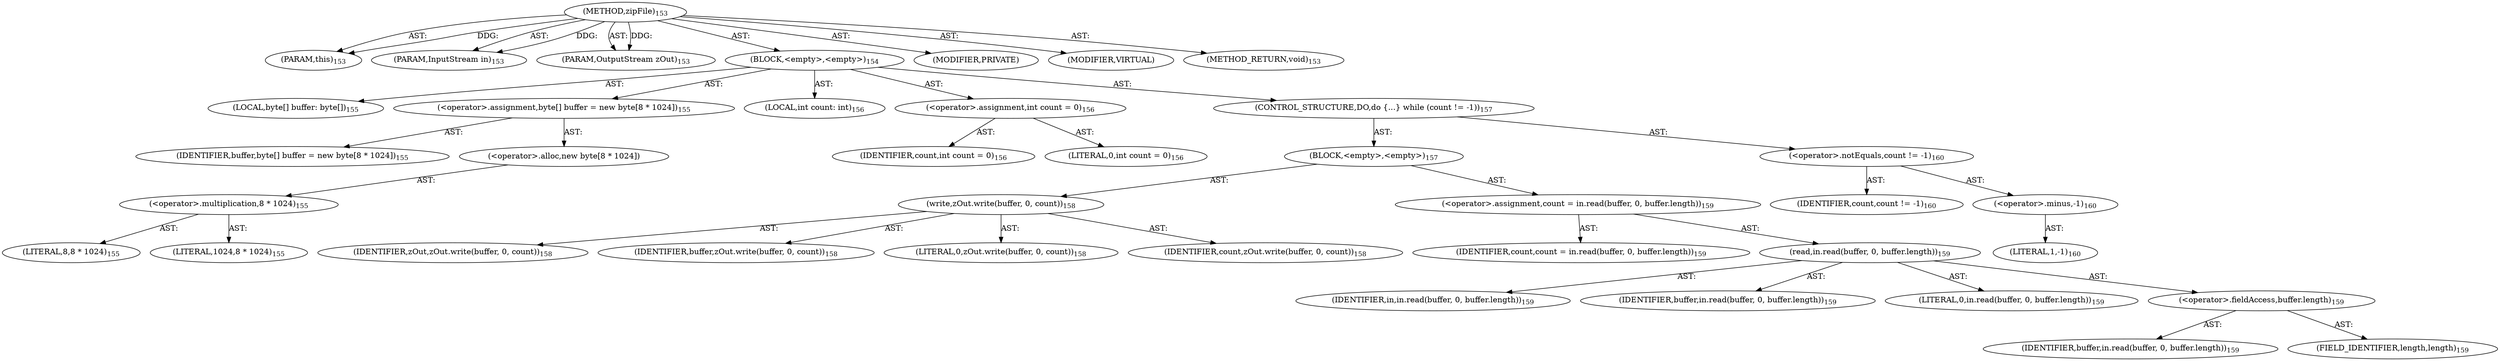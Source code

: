 digraph "zipFile" {  
"111669149701" [label = <(METHOD,zipFile)<SUB>153</SUB>> ]
"115964117001" [label = <(PARAM,this)<SUB>153</SUB>> ]
"115964117002" [label = <(PARAM,InputStream in)<SUB>153</SUB>> ]
"115964117003" [label = <(PARAM,OutputStream zOut)<SUB>153</SUB>> ]
"25769803793" [label = <(BLOCK,&lt;empty&gt;,&lt;empty&gt;)<SUB>154</SUB>> ]
"94489280516" [label = <(LOCAL,byte[] buffer: byte[])<SUB>155</SUB>> ]
"30064771131" [label = <(&lt;operator&gt;.assignment,byte[] buffer = new byte[8 * 1024])<SUB>155</SUB>> ]
"68719476774" [label = <(IDENTIFIER,buffer,byte[] buffer = new byte[8 * 1024])<SUB>155</SUB>> ]
"30064771132" [label = <(&lt;operator&gt;.alloc,new byte[8 * 1024])> ]
"30064771133" [label = <(&lt;operator&gt;.multiplication,8 * 1024)<SUB>155</SUB>> ]
"90194313229" [label = <(LITERAL,8,8 * 1024)<SUB>155</SUB>> ]
"90194313230" [label = <(LITERAL,1024,8 * 1024)<SUB>155</SUB>> ]
"94489280517" [label = <(LOCAL,int count: int)<SUB>156</SUB>> ]
"30064771134" [label = <(&lt;operator&gt;.assignment,int count = 0)<SUB>156</SUB>> ]
"68719476775" [label = <(IDENTIFIER,count,int count = 0)<SUB>156</SUB>> ]
"90194313231" [label = <(LITERAL,0,int count = 0)<SUB>156</SUB>> ]
"47244640264" [label = <(CONTROL_STRUCTURE,DO,do {...} while (count != -1))<SUB>157</SUB>> ]
"25769803794" [label = <(BLOCK,&lt;empty&gt;,&lt;empty&gt;)<SUB>157</SUB>> ]
"30064771135" [label = <(write,zOut.write(buffer, 0, count))<SUB>158</SUB>> ]
"68719476776" [label = <(IDENTIFIER,zOut,zOut.write(buffer, 0, count))<SUB>158</SUB>> ]
"68719476777" [label = <(IDENTIFIER,buffer,zOut.write(buffer, 0, count))<SUB>158</SUB>> ]
"90194313232" [label = <(LITERAL,0,zOut.write(buffer, 0, count))<SUB>158</SUB>> ]
"68719476778" [label = <(IDENTIFIER,count,zOut.write(buffer, 0, count))<SUB>158</SUB>> ]
"30064771136" [label = <(&lt;operator&gt;.assignment,count = in.read(buffer, 0, buffer.length))<SUB>159</SUB>> ]
"68719476779" [label = <(IDENTIFIER,count,count = in.read(buffer, 0, buffer.length))<SUB>159</SUB>> ]
"30064771137" [label = <(read,in.read(buffer, 0, buffer.length))<SUB>159</SUB>> ]
"68719476780" [label = <(IDENTIFIER,in,in.read(buffer, 0, buffer.length))<SUB>159</SUB>> ]
"68719476781" [label = <(IDENTIFIER,buffer,in.read(buffer, 0, buffer.length))<SUB>159</SUB>> ]
"90194313233" [label = <(LITERAL,0,in.read(buffer, 0, buffer.length))<SUB>159</SUB>> ]
"30064771138" [label = <(&lt;operator&gt;.fieldAccess,buffer.length)<SUB>159</SUB>> ]
"68719476782" [label = <(IDENTIFIER,buffer,in.read(buffer, 0, buffer.length))<SUB>159</SUB>> ]
"55834574860" [label = <(FIELD_IDENTIFIER,length,length)<SUB>159</SUB>> ]
"30064771139" [label = <(&lt;operator&gt;.notEquals,count != -1)<SUB>160</SUB>> ]
"68719476783" [label = <(IDENTIFIER,count,count != -1)<SUB>160</SUB>> ]
"30064771140" [label = <(&lt;operator&gt;.minus,-1)<SUB>160</SUB>> ]
"90194313234" [label = <(LITERAL,1,-1)<SUB>160</SUB>> ]
"133143986188" [label = <(MODIFIER,PRIVATE)> ]
"133143986189" [label = <(MODIFIER,VIRTUAL)> ]
"128849018885" [label = <(METHOD_RETURN,void)<SUB>153</SUB>> ]
  "111669149701" -> "115964117001"  [ label = "AST: "] 
  "111669149701" -> "115964117002"  [ label = "AST: "] 
  "111669149701" -> "115964117003"  [ label = "AST: "] 
  "111669149701" -> "25769803793"  [ label = "AST: "] 
  "111669149701" -> "133143986188"  [ label = "AST: "] 
  "111669149701" -> "133143986189"  [ label = "AST: "] 
  "111669149701" -> "128849018885"  [ label = "AST: "] 
  "25769803793" -> "94489280516"  [ label = "AST: "] 
  "25769803793" -> "30064771131"  [ label = "AST: "] 
  "25769803793" -> "94489280517"  [ label = "AST: "] 
  "25769803793" -> "30064771134"  [ label = "AST: "] 
  "25769803793" -> "47244640264"  [ label = "AST: "] 
  "30064771131" -> "68719476774"  [ label = "AST: "] 
  "30064771131" -> "30064771132"  [ label = "AST: "] 
  "30064771132" -> "30064771133"  [ label = "AST: "] 
  "30064771133" -> "90194313229"  [ label = "AST: "] 
  "30064771133" -> "90194313230"  [ label = "AST: "] 
  "30064771134" -> "68719476775"  [ label = "AST: "] 
  "30064771134" -> "90194313231"  [ label = "AST: "] 
  "47244640264" -> "25769803794"  [ label = "AST: "] 
  "47244640264" -> "30064771139"  [ label = "AST: "] 
  "25769803794" -> "30064771135"  [ label = "AST: "] 
  "25769803794" -> "30064771136"  [ label = "AST: "] 
  "30064771135" -> "68719476776"  [ label = "AST: "] 
  "30064771135" -> "68719476777"  [ label = "AST: "] 
  "30064771135" -> "90194313232"  [ label = "AST: "] 
  "30064771135" -> "68719476778"  [ label = "AST: "] 
  "30064771136" -> "68719476779"  [ label = "AST: "] 
  "30064771136" -> "30064771137"  [ label = "AST: "] 
  "30064771137" -> "68719476780"  [ label = "AST: "] 
  "30064771137" -> "68719476781"  [ label = "AST: "] 
  "30064771137" -> "90194313233"  [ label = "AST: "] 
  "30064771137" -> "30064771138"  [ label = "AST: "] 
  "30064771138" -> "68719476782"  [ label = "AST: "] 
  "30064771138" -> "55834574860"  [ label = "AST: "] 
  "30064771139" -> "68719476783"  [ label = "AST: "] 
  "30064771139" -> "30064771140"  [ label = "AST: "] 
  "30064771140" -> "90194313234"  [ label = "AST: "] 
  "111669149701" -> "115964117001"  [ label = "DDG: "] 
  "111669149701" -> "115964117002"  [ label = "DDG: "] 
  "111669149701" -> "115964117003"  [ label = "DDG: "] 
}
